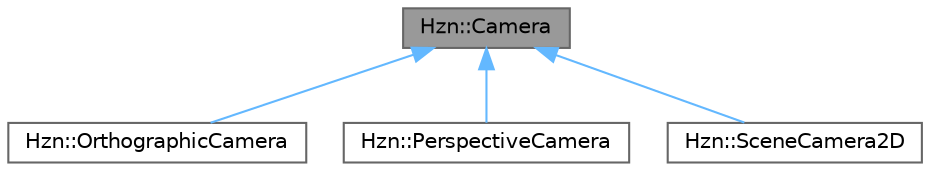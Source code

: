 digraph "Hzn::Camera"
{
 // LATEX_PDF_SIZE
  bgcolor="transparent";
  edge [fontname=Helvetica,fontsize=10,labelfontname=Helvetica,labelfontsize=10];
  node [fontname=Helvetica,fontsize=10,shape=box,height=0.2,width=0.4];
  Node1 [label="Hzn::Camera",height=0.2,width=0.4,color="gray40", fillcolor="grey60", style="filled", fontcolor="black",tooltip=" "];
  Node1 -> Node2 [dir="back",color="steelblue1",style="solid"];
  Node2 [label="Hzn::OrthographicCamera",height=0.2,width=0.4,color="gray40", fillcolor="white", style="filled",URL="$class_hzn_1_1_orthographic_camera.html",tooltip="Represents an Orthographic Camera, (Usually used as a 2D camera)."];
  Node1 -> Node3 [dir="back",color="steelblue1",style="solid"];
  Node3 [label="Hzn::PerspectiveCamera",height=0.2,width=0.4,color="gray40", fillcolor="white", style="filled",URL="$class_hzn_1_1_perspective_camera.html",tooltip="Represents a Perspective Camera (Usually used as a 3D camera)."];
  Node1 -> Node4 [dir="back",color="steelblue1",style="solid"];
  Node4 [label="Hzn::SceneCamera2D",height=0.2,width=0.4,color="gray40", fillcolor="white", style="filled",URL="$class_hzn_1_1_scene_camera2_d.html",tooltip=" "];
}
